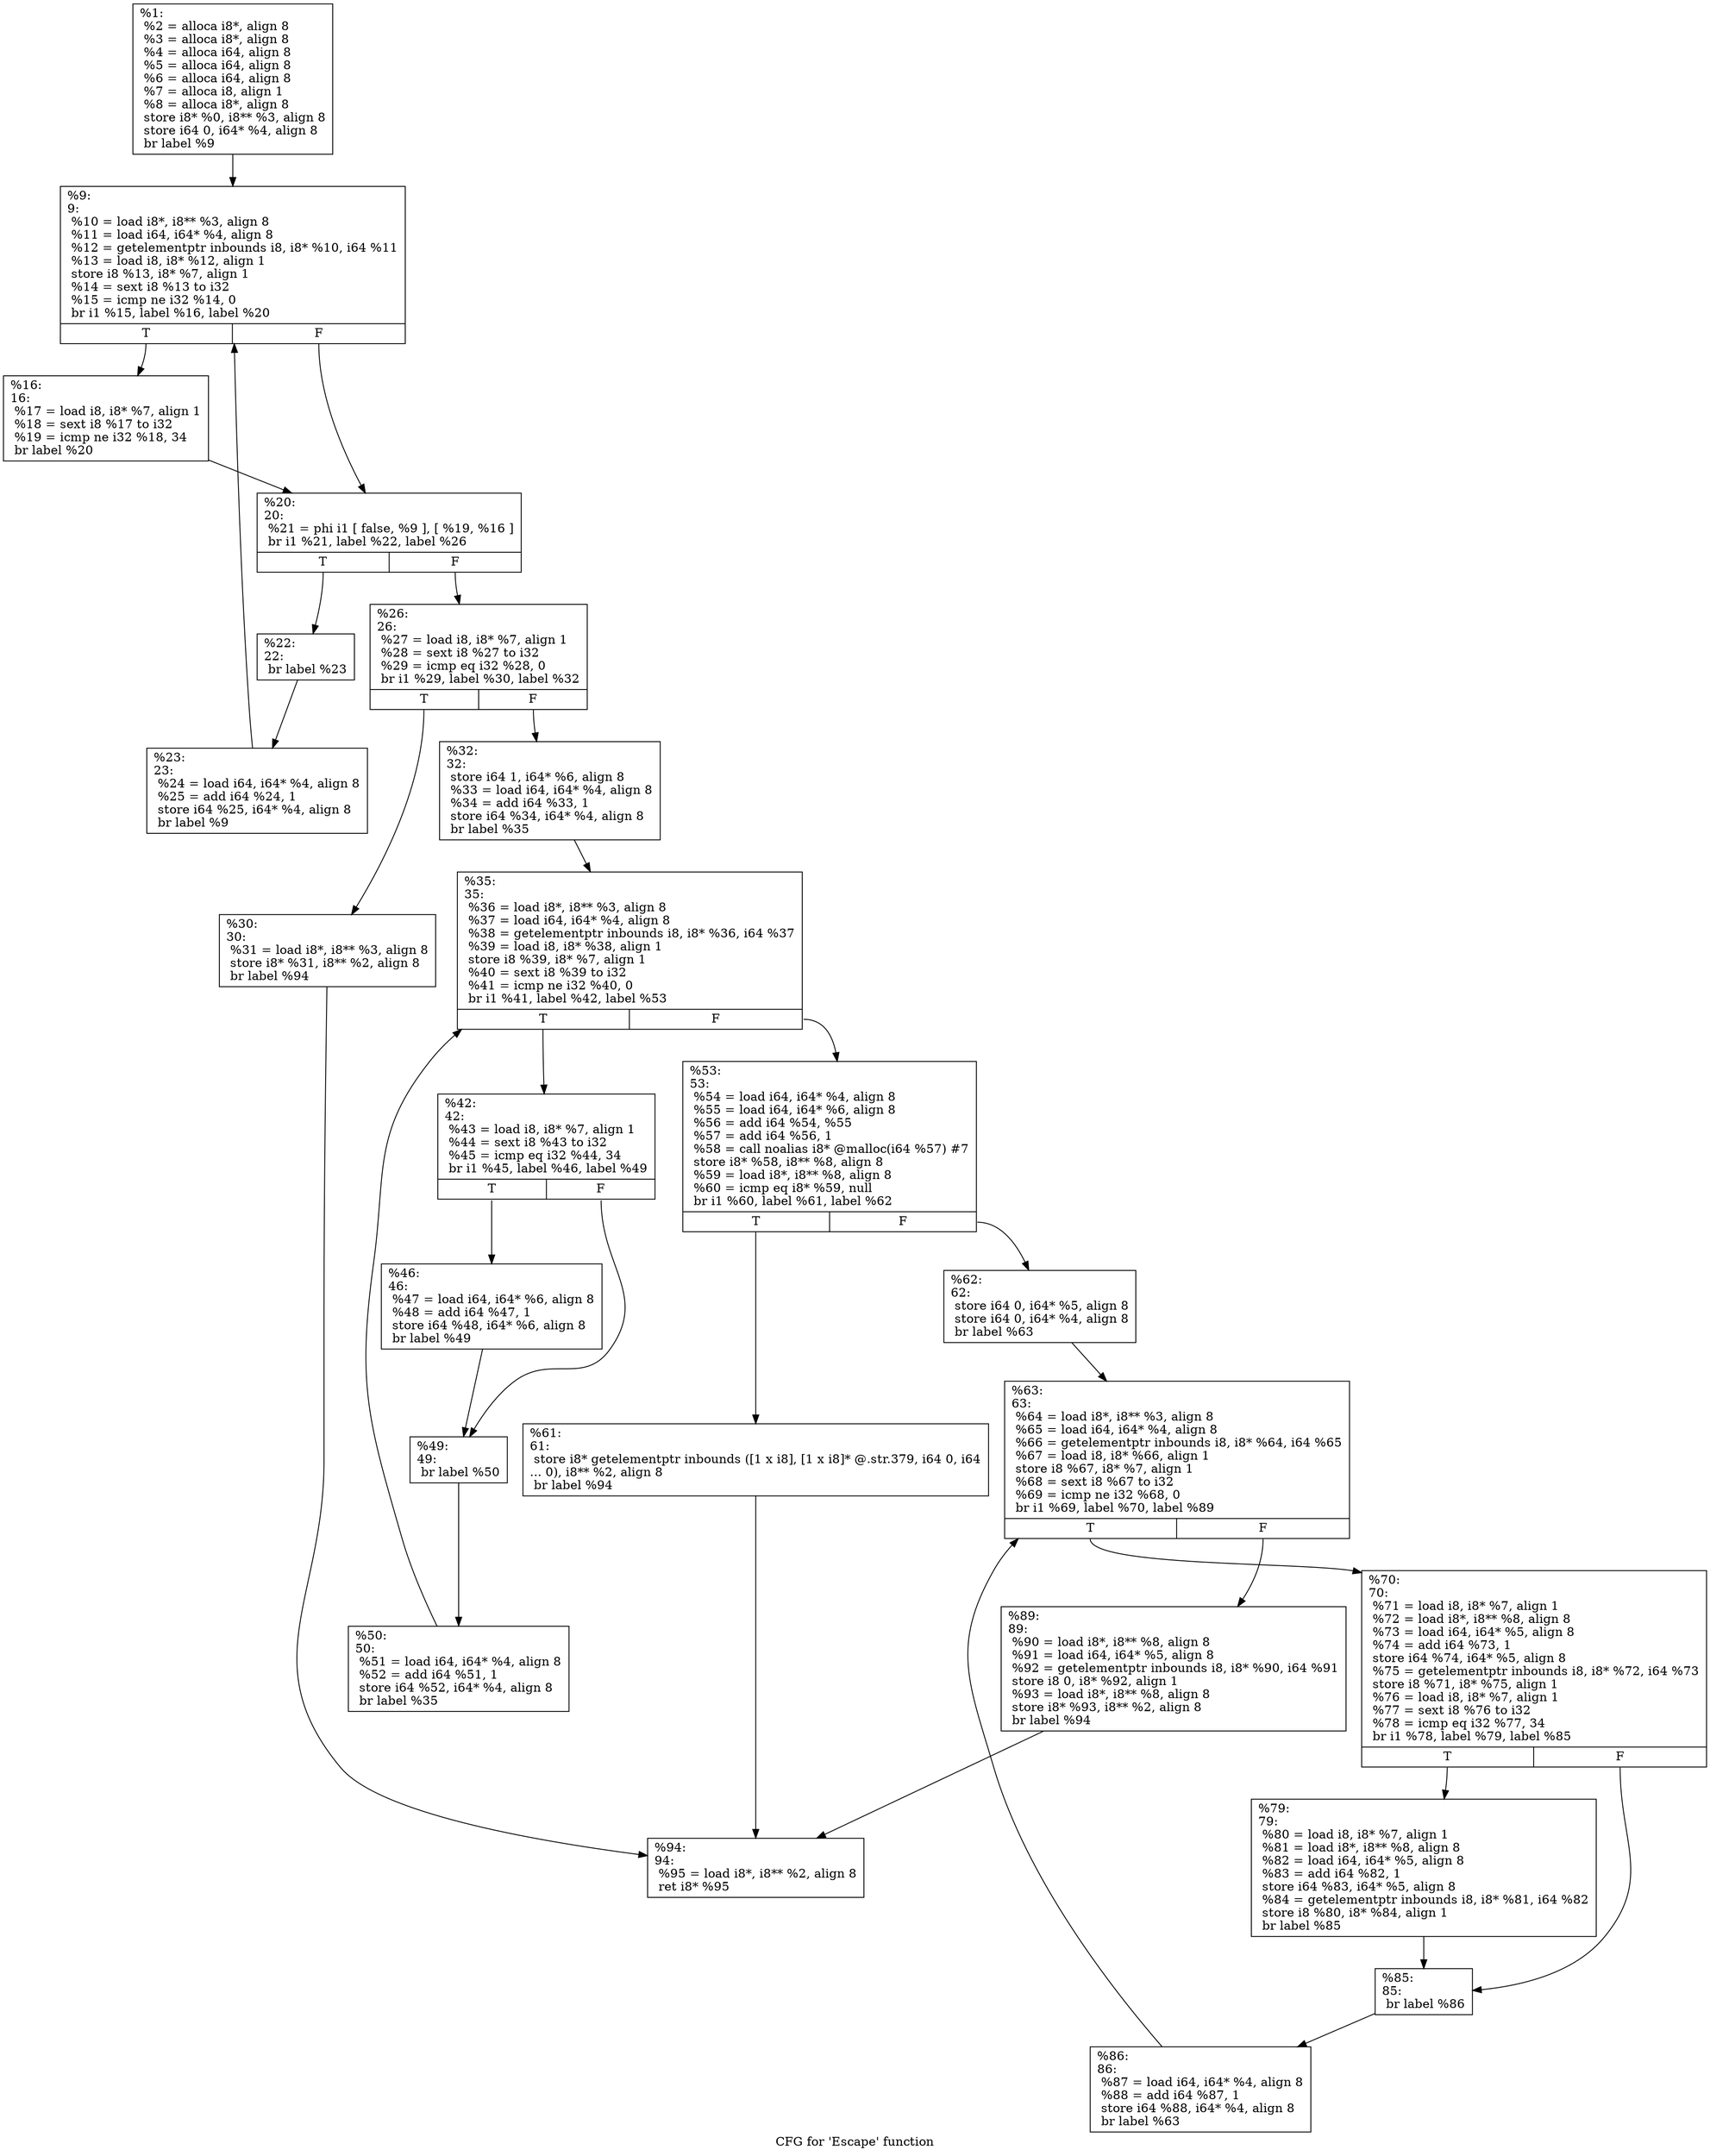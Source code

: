digraph "CFG for 'Escape' function" {
	label="CFG for 'Escape' function";

	Node0x1741c30 [shape=record,label="{%1:\l  %2 = alloca i8*, align 8\l  %3 = alloca i8*, align 8\l  %4 = alloca i64, align 8\l  %5 = alloca i64, align 8\l  %6 = alloca i64, align 8\l  %7 = alloca i8, align 1\l  %8 = alloca i8*, align 8\l  store i8* %0, i8** %3, align 8\l  store i64 0, i64* %4, align 8\l  br label %9\l}"];
	Node0x1741c30 -> Node0x1741cb0;
	Node0x1741cb0 [shape=record,label="{%9:\l9:                                                \l  %10 = load i8*, i8** %3, align 8\l  %11 = load i64, i64* %4, align 8\l  %12 = getelementptr inbounds i8, i8* %10, i64 %11\l  %13 = load i8, i8* %12, align 1\l  store i8 %13, i8* %7, align 1\l  %14 = sext i8 %13 to i32\l  %15 = icmp ne i32 %14, 0\l  br i1 %15, label %16, label %20\l|{<s0>T|<s1>F}}"];
	Node0x1741cb0:s0 -> Node0x1742000;
	Node0x1741cb0:s1 -> Node0x1742050;
	Node0x1742000 [shape=record,label="{%16:\l16:                                               \l  %17 = load i8, i8* %7, align 1\l  %18 = sext i8 %17 to i32\l  %19 = icmp ne i32 %18, 34\l  br label %20\l}"];
	Node0x1742000 -> Node0x1742050;
	Node0x1742050 [shape=record,label="{%20:\l20:                                               \l  %21 = phi i1 [ false, %9 ], [ %19, %16 ]\l  br i1 %21, label %22, label %26\l|{<s0>T|<s1>F}}"];
	Node0x1742050:s0 -> Node0x1742470;
	Node0x1742050:s1 -> Node0x17424c0;
	Node0x1742470 [shape=record,label="{%22:\l22:                                               \l  br label %23\l}"];
	Node0x1742470 -> Node0x1742510;
	Node0x1742510 [shape=record,label="{%23:\l23:                                               \l  %24 = load i64, i64* %4, align 8\l  %25 = add i64 %24, 1\l  store i64 %25, i64* %4, align 8\l  br label %9\l}"];
	Node0x1742510 -> Node0x1741cb0;
	Node0x17424c0 [shape=record,label="{%26:\l26:                                               \l  %27 = load i8, i8* %7, align 1\l  %28 = sext i8 %27 to i32\l  %29 = icmp eq i32 %28, 0\l  br i1 %29, label %30, label %32\l|{<s0>T|<s1>F}}"];
	Node0x17424c0:s0 -> Node0x17428a0;
	Node0x17424c0:s1 -> Node0x17428f0;
	Node0x17428a0 [shape=record,label="{%30:\l30:                                               \l  %31 = load i8*, i8** %3, align 8\l  store i8* %31, i8** %2, align 8\l  br label %94\l}"];
	Node0x17428a0 -> Node0x1742ab0;
	Node0x17428f0 [shape=record,label="{%32:\l32:                                               \l  store i64 1, i64* %6, align 8\l  %33 = load i64, i64* %4, align 8\l  %34 = add i64 %33, 1\l  store i64 %34, i64* %4, align 8\l  br label %35\l}"];
	Node0x17428f0 -> Node0x1742d30;
	Node0x1742d30 [shape=record,label="{%35:\l35:                                               \l  %36 = load i8*, i8** %3, align 8\l  %37 = load i64, i64* %4, align 8\l  %38 = getelementptr inbounds i8, i8* %36, i64 %37\l  %39 = load i8, i8* %38, align 1\l  store i8 %39, i8* %7, align 1\l  %40 = sext i8 %39 to i32\l  %41 = icmp ne i32 %40, 0\l  br i1 %41, label %42, label %53\l|{<s0>T|<s1>F}}"];
	Node0x1742d30:s0 -> Node0x17430d0;
	Node0x1742d30:s1 -> Node0x1743120;
	Node0x17430d0 [shape=record,label="{%42:\l42:                                               \l  %43 = load i8, i8* %7, align 1\l  %44 = sext i8 %43 to i32\l  %45 = icmp eq i32 %44, 34\l  br i1 %45, label %46, label %49\l|{<s0>T|<s1>F}}"];
	Node0x17430d0:s0 -> Node0x1743330;
	Node0x17430d0:s1 -> Node0x1743380;
	Node0x1743330 [shape=record,label="{%46:\l46:                                               \l  %47 = load i64, i64* %6, align 8\l  %48 = add i64 %47, 1\l  store i64 %48, i64* %6, align 8\l  br label %49\l}"];
	Node0x1743330 -> Node0x1743380;
	Node0x1743380 [shape=record,label="{%49:\l49:                                               \l  br label %50\l}"];
	Node0x1743380 -> Node0x1743610;
	Node0x1743610 [shape=record,label="{%50:\l50:                                               \l  %51 = load i64, i64* %4, align 8\l  %52 = add i64 %51, 1\l  store i64 %52, i64* %4, align 8\l  br label %35\l}"];
	Node0x1743610 -> Node0x1742d30;
	Node0x1743120 [shape=record,label="{%53:\l53:                                               \l  %54 = load i64, i64* %4, align 8\l  %55 = load i64, i64* %6, align 8\l  %56 = add i64 %54, %55\l  %57 = add i64 %56, 1\l  %58 = call noalias i8* @malloc(i64 %57) #7\l  store i8* %58, i8** %8, align 8\l  %59 = load i8*, i8** %8, align 8\l  %60 = icmp eq i8* %59, null\l  br i1 %60, label %61, label %62\l|{<s0>T|<s1>F}}"];
	Node0x1743120:s0 -> Node0x1743c30;
	Node0x1743120:s1 -> Node0x1743c80;
	Node0x1743c30 [shape=record,label="{%61:\l61:                                               \l  store i8* getelementptr inbounds ([1 x i8], [1 x i8]* @.str.379, i64 0, i64\l... 0), i8** %2, align 8\l  br label %94\l}"];
	Node0x1743c30 -> Node0x1742ab0;
	Node0x1743c80 [shape=record,label="{%62:\l62:                                               \l  store i64 0, i64* %5, align 8\l  store i64 0, i64* %4, align 8\l  br label %63\l}"];
	Node0x1743c80 -> Node0x1743f40;
	Node0x1743f40 [shape=record,label="{%63:\l63:                                               \l  %64 = load i8*, i8** %3, align 8\l  %65 = load i64, i64* %4, align 8\l  %66 = getelementptr inbounds i8, i8* %64, i64 %65\l  %67 = load i8, i8* %66, align 1\l  store i8 %67, i8* %7, align 1\l  %68 = sext i8 %67 to i32\l  %69 = icmp ne i32 %68, 0\l  br i1 %69, label %70, label %89\l|{<s0>T|<s1>F}}"];
	Node0x1743f40:s0 -> Node0x17442e0;
	Node0x1743f40:s1 -> Node0x1744330;
	Node0x17442e0 [shape=record,label="{%70:\l70:                                               \l  %71 = load i8, i8* %7, align 1\l  %72 = load i8*, i8** %8, align 8\l  %73 = load i64, i64* %5, align 8\l  %74 = add i64 %73, 1\l  store i64 %74, i64* %5, align 8\l  %75 = getelementptr inbounds i8, i8* %72, i64 %73\l  store i8 %71, i8* %75, align 1\l  %76 = load i8, i8* %7, align 1\l  %77 = sext i8 %76 to i32\l  %78 = icmp eq i32 %77, 34\l  br i1 %78, label %79, label %85\l|{<s0>T|<s1>F}}"];
	Node0x17442e0:s0 -> Node0x1744850;
	Node0x17442e0:s1 -> Node0x17448a0;
	Node0x1744850 [shape=record,label="{%79:\l79:                                               \l  %80 = load i8, i8* %7, align 1\l  %81 = load i8*, i8** %8, align 8\l  %82 = load i64, i64* %5, align 8\l  %83 = add i64 %82, 1\l  store i64 %83, i64* %5, align 8\l  %84 = getelementptr inbounds i8, i8* %81, i64 %82\l  store i8 %80, i8* %84, align 1\l  br label %85\l}"];
	Node0x1744850 -> Node0x17448a0;
	Node0x17448a0 [shape=record,label="{%85:\l85:                                               \l  br label %86\l}"];
	Node0x17448a0 -> Node0x1744cf0;
	Node0x1744cf0 [shape=record,label="{%86:\l86:                                               \l  %87 = load i64, i64* %4, align 8\l  %88 = add i64 %87, 1\l  store i64 %88, i64* %4, align 8\l  br label %63\l}"];
	Node0x1744cf0 -> Node0x1743f40;
	Node0x1744330 [shape=record,label="{%89:\l89:                                               \l  %90 = load i8*, i8** %8, align 8\l  %91 = load i64, i64* %5, align 8\l  %92 = getelementptr inbounds i8, i8* %90, i64 %91\l  store i8 0, i8* %92, align 1\l  %93 = load i8*, i8** %8, align 8\l  store i8* %93, i8** %2, align 8\l  br label %94\l}"];
	Node0x1744330 -> Node0x1742ab0;
	Node0x1742ab0 [shape=record,label="{%94:\l94:                                               \l  %95 = load i8*, i8** %2, align 8\l  ret i8* %95\l}"];
}
